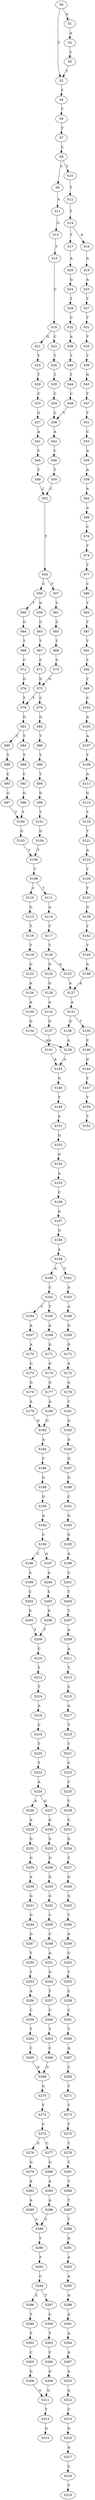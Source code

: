 strict digraph  {
	S0 -> S1 [ label = G ];
	S0 -> S2 [ label = T ];
	S1 -> S3 [ label = A ];
	S2 -> S4 [ label = C ];
	S3 -> S5 [ label = C ];
	S4 -> S6 [ label = T ];
	S5 -> S2 [ label = T ];
	S6 -> S7 [ label = T ];
	S7 -> S8 [ label = C ];
	S8 -> S9 [ label = C ];
	S8 -> S10 [ label = T ];
	S9 -> S11 [ label = A ];
	S10 -> S12 [ label = T ];
	S11 -> S13 [ label = G ];
	S12 -> S14 [ label = T ];
	S13 -> S15 [ label = T ];
	S14 -> S16 [ label = A ];
	S14 -> S17 [ label = T ];
	S15 -> S18 [ label = C ];
	S16 -> S19 [ label = A ];
	S17 -> S20 [ label = A ];
	S18 -> S21 [ label = G ];
	S18 -> S22 [ label = C ];
	S19 -> S23 [ label = A ];
	S20 -> S24 [ label = G ];
	S21 -> S25 [ label = T ];
	S22 -> S26 [ label = T ];
	S23 -> S27 [ label = T ];
	S24 -> S28 [ label = T ];
	S25 -> S29 [ label = T ];
	S26 -> S30 [ label = T ];
	S27 -> S31 [ label = T ];
	S28 -> S32 [ label = C ];
	S29 -> S33 [ label = C ];
	S30 -> S34 [ label = C ];
	S31 -> S35 [ label = T ];
	S32 -> S36 [ label = A ];
	S33 -> S37 [ label = G ];
	S34 -> S38 [ label = C ];
	S35 -> S39 [ label = T ];
	S36 -> S40 [ label = T ];
	S37 -> S41 [ label = A ];
	S38 -> S42 [ label = A ];
	S39 -> S43 [ label = G ];
	S40 -> S44 [ label = T ];
	S41 -> S45 [ label = C ];
	S42 -> S46 [ label = C ];
	S43 -> S47 [ label = T ];
	S44 -> S48 [ label = C ];
	S45 -> S49 [ label = T ];
	S46 -> S50 [ label = T ];
	S47 -> S51 [ label = T ];
	S48 -> S38 [ label = C ];
	S49 -> S52 [ label = C ];
	S50 -> S52 [ label = C ];
	S51 -> S53 [ label = C ];
	S52 -> S54 [ label = T ];
	S53 -> S55 [ label = A ];
	S54 -> S56 [ label = C ];
	S54 -> S57 [ label = T ];
	S55 -> S58 [ label = A ];
	S56 -> S59 [ label = G ];
	S56 -> S60 [ label = T ];
	S57 -> S61 [ label = C ];
	S58 -> S62 [ label = A ];
	S59 -> S63 [ label = C ];
	S60 -> S64 [ label = G ];
	S61 -> S65 [ label = C ];
	S62 -> S66 [ label = A ];
	S63 -> S67 [ label = T ];
	S64 -> S68 [ label = T ];
	S65 -> S69 [ label = T ];
	S66 -> S70 [ label = C ];
	S67 -> S71 [ label = C ];
	S68 -> S72 [ label = C ];
	S69 -> S73 [ label = C ];
	S70 -> S74 [ label = T ];
	S71 -> S75 [ label = G ];
	S72 -> S76 [ label = G ];
	S73 -> S75 [ label = G ];
	S74 -> S77 [ label = T ];
	S75 -> S78 [ label = T ];
	S75 -> S79 [ label = C ];
	S76 -> S78 [ label = T ];
	S77 -> S80 [ label = C ];
	S78 -> S81 [ label = G ];
	S79 -> S82 [ label = G ];
	S80 -> S83 [ label = T ];
	S81 -> S84 [ label = T ];
	S81 -> S85 [ label = C ];
	S82 -> S86 [ label = T ];
	S83 -> S87 [ label = T ];
	S84 -> S88 [ label = T ];
	S85 -> S89 [ label = T ];
	S86 -> S90 [ label = T ];
	S87 -> S91 [ label = T ];
	S88 -> S92 [ label = C ];
	S89 -> S93 [ label = C ];
	S90 -> S94 [ label = T ];
	S91 -> S95 [ label = T ];
	S92 -> S96 [ label = G ];
	S93 -> S97 [ label = G ];
	S94 -> S98 [ label = G ];
	S95 -> S99 [ label = T ];
	S96 -> S100 [ label = T ];
	S97 -> S100 [ label = T ];
	S98 -> S101 [ label = T ];
	S99 -> S102 [ label = C ];
	S100 -> S103 [ label = G ];
	S101 -> S104 [ label = G ];
	S102 -> S105 [ label = A ];
	S103 -> S106 [ label = T ];
	S104 -> S106 [ label = T ];
	S105 -> S107 [ label = A ];
	S106 -> S108 [ label = T ];
	S107 -> S109 [ label = T ];
	S108 -> S110 [ label = C ];
	S108 -> S111 [ label = T ];
	S109 -> S112 [ label = A ];
	S110 -> S113 [ label = G ];
	S111 -> S114 [ label = A ];
	S112 -> S115 [ label = G ];
	S113 -> S116 [ label = T ];
	S114 -> S117 [ label = T ];
	S115 -> S118 [ label = T ];
	S116 -> S119 [ label = T ];
	S117 -> S120 [ label = T ];
	S118 -> S121 [ label = T ];
	S119 -> S122 [ label = G ];
	S120 -> S123 [ label = A ];
	S120 -> S124 [ label = G ];
	S121 -> S125 [ label = A ];
	S122 -> S126 [ label = A ];
	S123 -> S127 [ label = A ];
	S124 -> S128 [ label = G ];
	S125 -> S129 [ label = T ];
	S126 -> S130 [ label = A ];
	S127 -> S131 [ label = A ];
	S128 -> S132 [ label = A ];
	S129 -> S133 [ label = T ];
	S130 -> S134 [ label = G ];
	S131 -> S135 [ label = T ];
	S131 -> S136 [ label = G ];
	S132 -> S137 [ label = G ];
	S133 -> S138 [ label = G ];
	S134 -> S139 [ label = A ];
	S135 -> S140 [ label = C ];
	S136 -> S139 [ label = A ];
	S137 -> S141 [ label = A ];
	S138 -> S142 [ label = T ];
	S139 -> S143 [ label = A ];
	S140 -> S144 [ label = G ];
	S141 -> S143 [ label = A ];
	S142 -> S145 [ label = T ];
	S143 -> S146 [ label = G ];
	S144 -> S147 [ label = T ];
	S145 -> S148 [ label = A ];
	S146 -> S149 [ label = T ];
	S147 -> S150 [ label = T ];
	S148 -> S127 [ label = A ];
	S149 -> S151 [ label = A ];
	S150 -> S152 [ label = T ];
	S151 -> S153 [ label = G ];
	S153 -> S154 [ label = G ];
	S154 -> S155 [ label = A ];
	S155 -> S156 [ label = C ];
	S156 -> S157 [ label = G ];
	S157 -> S158 [ label = G ];
	S158 -> S159 [ label = A ];
	S159 -> S160 [ label = A ];
	S159 -> S161 [ label = C ];
	S160 -> S162 [ label = C ];
	S161 -> S163 [ label = A ];
	S162 -> S164 [ label = C ];
	S162 -> S165 [ label = T ];
	S163 -> S166 [ label = A ];
	S164 -> S167 [ label = A ];
	S165 -> S168 [ label = A ];
	S166 -> S169 [ label = G ];
	S167 -> S170 [ label = A ];
	S168 -> S171 [ label = G ];
	S169 -> S172 [ label = G ];
	S170 -> S173 [ label = G ];
	S171 -> S174 [ label = G ];
	S172 -> S175 [ label = A ];
	S173 -> S176 [ label = G ];
	S174 -> S177 [ label = G ];
	S175 -> S178 [ label = G ];
	S176 -> S179 [ label = A ];
	S177 -> S180 [ label = A ];
	S178 -> S181 [ label = C ];
	S179 -> S182 [ label = G ];
	S180 -> S182 [ label = G ];
	S181 -> S183 [ label = G ];
	S182 -> S184 [ label = A ];
	S183 -> S185 [ label = A ];
	S184 -> S186 [ label = C ];
	S185 -> S187 [ label = G ];
	S186 -> S188 [ label = G ];
	S187 -> S189 [ label = G ];
	S188 -> S190 [ label = G ];
	S189 -> S191 [ label = C ];
	S190 -> S192 [ label = A ];
	S191 -> S193 [ label = G ];
	S192 -> S194 [ label = C ];
	S193 -> S195 [ label = G ];
	S194 -> S196 [ label = C ];
	S194 -> S197 [ label = A ];
	S195 -> S198 [ label = A ];
	S196 -> S199 [ label = A ];
	S197 -> S200 [ label = A ];
	S198 -> S201 [ label = C ];
	S199 -> S202 [ label = C ];
	S200 -> S203 [ label = C ];
	S201 -> S204 [ label = T ];
	S202 -> S205 [ label = G ];
	S203 -> S206 [ label = G ];
	S204 -> S207 [ label = T ];
	S205 -> S208 [ label = T ];
	S206 -> S208 [ label = T ];
	S207 -> S209 [ label = A ];
	S208 -> S210 [ label = C ];
	S209 -> S211 [ label = A ];
	S210 -> S212 [ label = T ];
	S211 -> S213 [ label = T ];
	S212 -> S214 [ label = T ];
	S213 -> S215 [ label = C ];
	S214 -> S216 [ label = A ];
	S215 -> S217 [ label = G ];
	S216 -> S218 [ label = C ];
	S217 -> S219 [ label = T ];
	S218 -> S220 [ label = T ];
	S219 -> S221 [ label = T ];
	S220 -> S222 [ label = T ];
	S221 -> S223 [ label = C ];
	S222 -> S224 [ label = A ];
	S223 -> S225 [ label = C ];
	S224 -> S226 [ label = A ];
	S224 -> S227 [ label = G ];
	S225 -> S228 [ label = C ];
	S226 -> S229 [ label = A ];
	S227 -> S230 [ label = G ];
	S228 -> S231 [ label = C ];
	S229 -> S232 [ label = G ];
	S230 -> S233 [ label = G ];
	S231 -> S234 [ label = G ];
	S232 -> S235 [ label = G ];
	S233 -> S236 [ label = G ];
	S234 -> S237 [ label = T ];
	S235 -> S238 [ label = A ];
	S236 -> S239 [ label = G ];
	S237 -> S240 [ label = G ];
	S238 -> S241 [ label = G ];
	S239 -> S242 [ label = G ];
	S240 -> S243 [ label = G ];
	S241 -> S244 [ label = G ];
	S242 -> S245 [ label = C ];
	S243 -> S246 [ label = T ];
	S244 -> S247 [ label = G ];
	S245 -> S248 [ label = C ];
	S246 -> S249 [ label = A ];
	S247 -> S250 [ label = T ];
	S248 -> S251 [ label = A ];
	S249 -> S252 [ label = C ];
	S250 -> S253 [ label = T ];
	S251 -> S254 [ label = G ];
	S252 -> S255 [ label = T ];
	S253 -> S256 [ label = A ];
	S254 -> S257 [ label = T ];
	S255 -> S258 [ label = C ];
	S256 -> S259 [ label = C ];
	S257 -> S260 [ label = C ];
	S258 -> S261 [ label = C ];
	S259 -> S262 [ label = T ];
	S260 -> S263 [ label = T ];
	S261 -> S264 [ label = T ];
	S262 -> S265 [ label = C ];
	S263 -> S266 [ label = C ];
	S264 -> S267 [ label = A ];
	S265 -> S268 [ label = G ];
	S266 -> S268 [ label = G ];
	S267 -> S269 [ label = C ];
	S268 -> S270 [ label = G ];
	S269 -> S271 [ label = T ];
	S270 -> S272 [ label = T ];
	S271 -> S273 [ label = T ];
	S272 -> S274 [ label = C ];
	S273 -> S275 [ label = T ];
	S274 -> S276 [ label = G ];
	S274 -> S277 [ label = C ];
	S275 -> S278 [ label = T ];
	S276 -> S279 [ label = G ];
	S277 -> S280 [ label = G ];
	S278 -> S281 [ label = T ];
	S279 -> S282 [ label = A ];
	S280 -> S283 [ label = A ];
	S281 -> S284 [ label = T ];
	S282 -> S285 [ label = A ];
	S283 -> S286 [ label = A ];
	S284 -> S287 [ label = T ];
	S285 -> S288 [ label = C ];
	S286 -> S288 [ label = C ];
	S287 -> S289 [ label = T ];
	S288 -> S290 [ label = T ];
	S289 -> S291 [ label = A ];
	S290 -> S292 [ label = T ];
	S291 -> S293 [ label = A ];
	S292 -> S294 [ label = C ];
	S293 -> S295 [ label = A ];
	S294 -> S296 [ label = C ];
	S294 -> S297 [ label = T ];
	S295 -> S298 [ label = A ];
	S296 -> S299 [ label = T ];
	S297 -> S300 [ label = C ];
	S298 -> S301 [ label = A ];
	S299 -> S302 [ label = T ];
	S300 -> S303 [ label = T ];
	S301 -> S304 [ label = A ];
	S302 -> S305 [ label = C ];
	S303 -> S306 [ label = C ];
	S304 -> S307 [ label = A ];
	S305 -> S308 [ label = G ];
	S306 -> S309 [ label = G ];
	S307 -> S310 [ label = A ];
	S308 -> S311 [ label = G ];
	S309 -> S311 [ label = G ];
	S310 -> S312 [ label = A ];
	S311 -> S313 [ label = T ];
	S312 -> S314 [ label = C ];
	S313 -> S315 [ label = G ];
	S314 -> S316 [ label = G ];
	S316 -> S317 [ label = A ];
	S317 -> S318 [ label = C ];
	S318 -> S319 [ label = T ];
}
